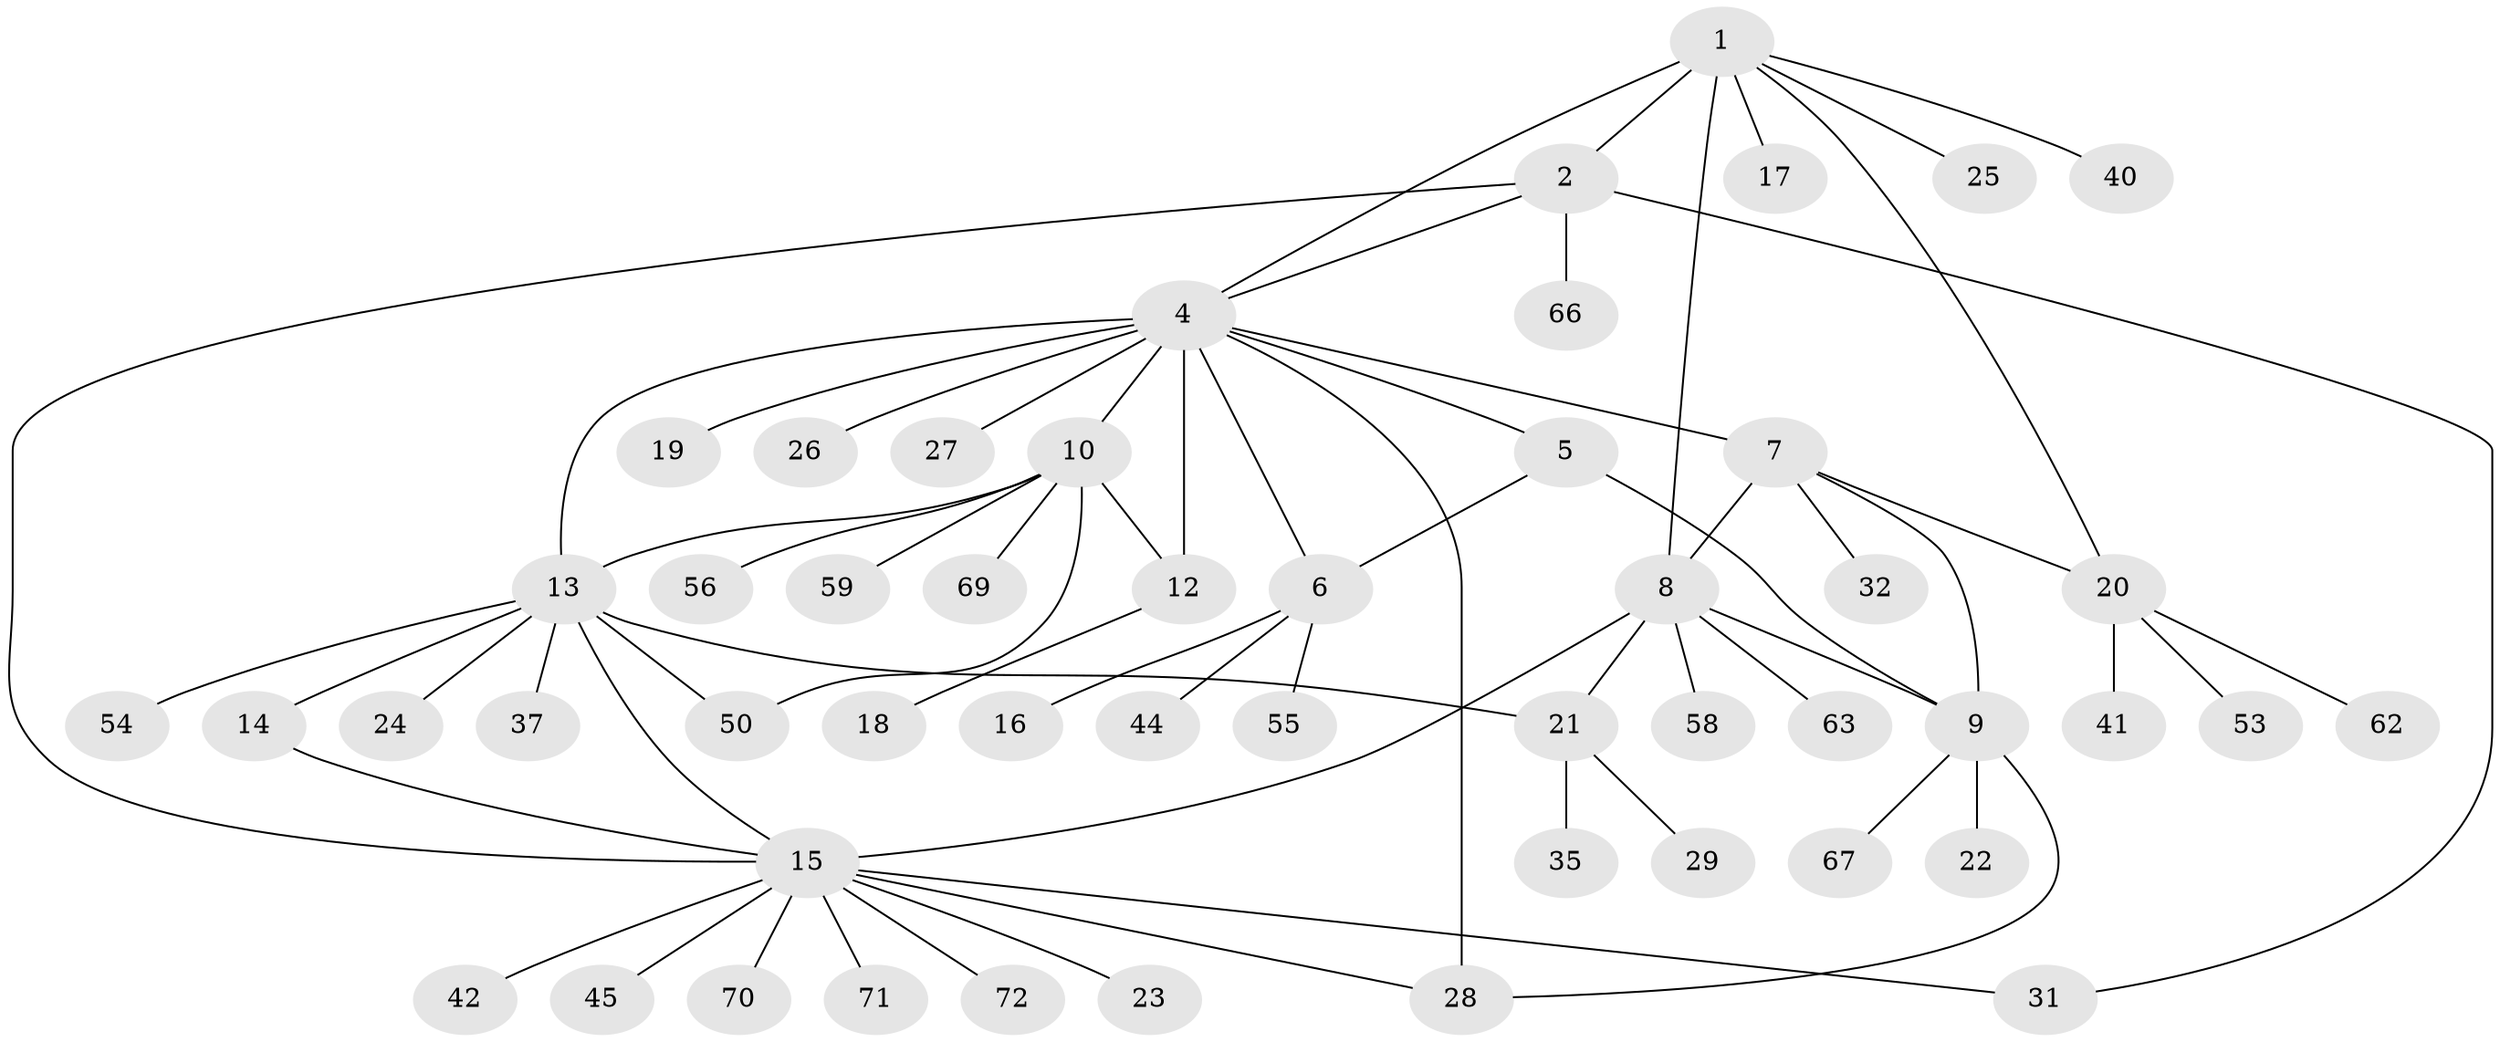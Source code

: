 // original degree distribution, {2: 0.20833333333333334, 7: 0.05555555555555555, 8: 0.041666666666666664, 3: 0.027777777777777776, 6: 0.041666666666666664, 4: 0.013888888888888888, 10: 0.013888888888888888, 12: 0.013888888888888888, 1: 0.5694444444444444, 5: 0.013888888888888888}
// Generated by graph-tools (version 1.1) at 2025/11/02/27/25 16:11:32]
// undirected, 51 vertices, 66 edges
graph export_dot {
graph [start="1"]
  node [color=gray90,style=filled];
  1 [super="+3"];
  2 [super="+65"];
  4 [super="+11"];
  5;
  6 [super="+30"];
  7 [super="+36"];
  8 [super="+51"];
  9 [super="+60"];
  10 [super="+38"];
  12 [super="+49"];
  13 [super="+57"];
  14;
  15 [super="+61"];
  16;
  17 [super="+46"];
  18;
  19;
  20 [super="+33"];
  21 [super="+39"];
  22;
  23 [super="+43"];
  24;
  25;
  26 [super="+48"];
  27 [super="+64"];
  28 [super="+34"];
  29;
  31;
  32;
  35;
  37;
  40 [super="+47"];
  41 [super="+52"];
  42;
  44 [super="+68"];
  45;
  50;
  53;
  54;
  55;
  56;
  58;
  59;
  62;
  63;
  66;
  67;
  69;
  70;
  71;
  72;
  1 -- 2 [weight=2];
  1 -- 4;
  1 -- 8;
  1 -- 40;
  1 -- 17;
  1 -- 20;
  1 -- 25;
  2 -- 4;
  2 -- 15;
  2 -- 31;
  2 -- 66;
  4 -- 5;
  4 -- 6;
  4 -- 13;
  4 -- 27;
  4 -- 7;
  4 -- 10;
  4 -- 12 [weight=2];
  4 -- 19;
  4 -- 26;
  4 -- 28;
  5 -- 6;
  5 -- 9;
  6 -- 16;
  6 -- 44;
  6 -- 55;
  7 -- 8;
  7 -- 9;
  7 -- 20;
  7 -- 32;
  8 -- 9;
  8 -- 15;
  8 -- 21;
  8 -- 58;
  8 -- 63;
  9 -- 22;
  9 -- 28;
  9 -- 67;
  10 -- 12;
  10 -- 13;
  10 -- 50;
  10 -- 59;
  10 -- 69;
  10 -- 56;
  12 -- 18;
  13 -- 14;
  13 -- 15;
  13 -- 21;
  13 -- 24;
  13 -- 37;
  13 -- 50;
  13 -- 54;
  14 -- 15;
  15 -- 23;
  15 -- 28;
  15 -- 31;
  15 -- 42;
  15 -- 45;
  15 -- 70;
  15 -- 71;
  15 -- 72;
  20 -- 41;
  20 -- 53;
  20 -- 62;
  21 -- 29;
  21 -- 35;
}
